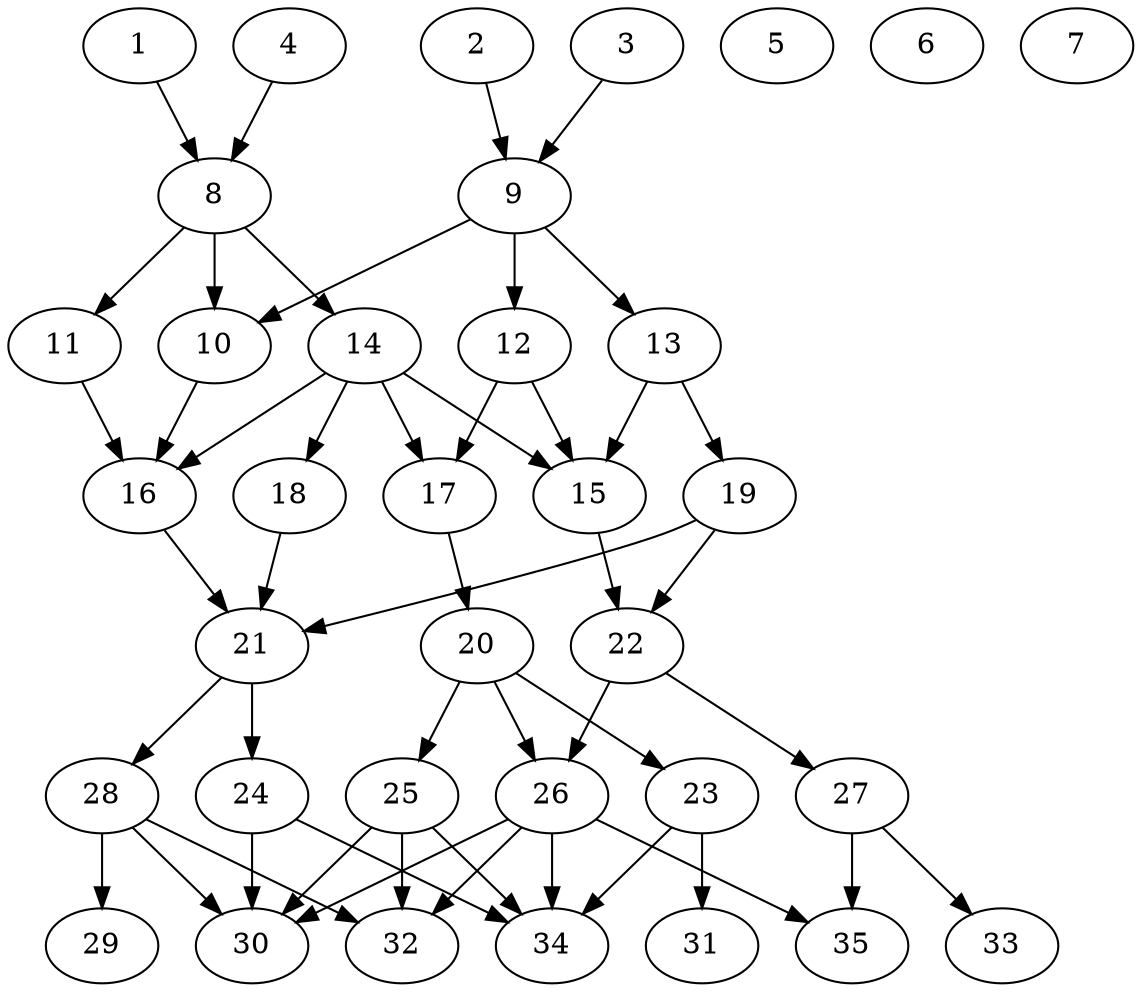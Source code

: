 // DAG automatically generated by daggen at Tue Aug  6 16:28:02 2019
// ./daggen --dot -n 35 --ccr 0.4 --fat 0.5 --regular 0.5 --density 0.6 --mindata 5242880 --maxdata 52428800 
digraph G {
  1 [size="71513600", alpha="0.14", expect_size="28605440"] 
  1 -> 8 [size ="28605440"]
  2 [size="94464000", alpha="0.13", expect_size="37785600"] 
  2 -> 9 [size ="37785600"]
  3 [size="72768000", alpha="0.06", expect_size="29107200"] 
  3 -> 9 [size ="29107200"]
  4 [size="124083200", alpha="0.17", expect_size="49633280"] 
  4 -> 8 [size ="49633280"]
  5 [size="68200960", alpha="0.06", expect_size="27280384"] 
  6 [size="58378240", alpha="0.03", expect_size="23351296"] 
  7 [size="107701760", alpha="0.15", expect_size="43080704"] 
  8 [size="14899200", alpha="0.12", expect_size="5959680"] 
  8 -> 10 [size ="5959680"]
  8 -> 11 [size ="5959680"]
  8 -> 14 [size ="5959680"]
  9 [size="129067520", alpha="0.03", expect_size="51627008"] 
  9 -> 10 [size ="51627008"]
  9 -> 12 [size ="51627008"]
  9 -> 13 [size ="51627008"]
  10 [size="85158400", alpha="0.18", expect_size="34063360"] 
  10 -> 16 [size ="34063360"]
  11 [size="75064320", alpha="0.18", expect_size="30025728"] 
  11 -> 16 [size ="30025728"]
  12 [size="37081600", alpha="0.12", expect_size="14832640"] 
  12 -> 15 [size ="14832640"]
  12 -> 17 [size ="14832640"]
  13 [size="114165760", alpha="0.00", expect_size="45666304"] 
  13 -> 15 [size ="45666304"]
  13 -> 19 [size ="45666304"]
  14 [size="31800320", alpha="0.10", expect_size="12720128"] 
  14 -> 15 [size ="12720128"]
  14 -> 16 [size ="12720128"]
  14 -> 17 [size ="12720128"]
  14 -> 18 [size ="12720128"]
  15 [size="16616960", alpha="0.19", expect_size="6646784"] 
  15 -> 22 [size ="6646784"]
  16 [size="50350080", alpha="0.13", expect_size="20140032"] 
  16 -> 21 [size ="20140032"]
  17 [size="68938240", alpha="0.19", expect_size="27575296"] 
  17 -> 20 [size ="27575296"]
  18 [size="37798400", alpha="0.10", expect_size="15119360"] 
  18 -> 21 [size ="15119360"]
  19 [size="107914240", alpha="0.02", expect_size="43165696"] 
  19 -> 21 [size ="43165696"]
  19 -> 22 [size ="43165696"]
  20 [size="124812800", alpha="0.19", expect_size="49925120"] 
  20 -> 23 [size ="49925120"]
  20 -> 25 [size ="49925120"]
  20 -> 26 [size ="49925120"]
  21 [size="115210240", alpha="0.05", expect_size="46084096"] 
  21 -> 24 [size ="46084096"]
  21 -> 28 [size ="46084096"]
  22 [size="103866880", alpha="0.05", expect_size="41546752"] 
  22 -> 26 [size ="41546752"]
  22 -> 27 [size ="41546752"]
  23 [size="56783360", alpha="0.15", expect_size="22713344"] 
  23 -> 31 [size ="22713344"]
  23 -> 34 [size ="22713344"]
  24 [size="58526720", alpha="0.04", expect_size="23410688"] 
  24 -> 30 [size ="23410688"]
  24 -> 34 [size ="23410688"]
  25 [size="120061440", alpha="0.03", expect_size="48024576"] 
  25 -> 30 [size ="48024576"]
  25 -> 32 [size ="48024576"]
  25 -> 34 [size ="48024576"]
  26 [size="116979200", alpha="0.09", expect_size="46791680"] 
  26 -> 30 [size ="46791680"]
  26 -> 32 [size ="46791680"]
  26 -> 34 [size ="46791680"]
  26 -> 35 [size ="46791680"]
  27 [size="73646080", alpha="0.11", expect_size="29458432"] 
  27 -> 33 [size ="29458432"]
  27 -> 35 [size ="29458432"]
  28 [size="68410880", alpha="0.13", expect_size="27364352"] 
  28 -> 29 [size ="27364352"]
  28 -> 30 [size ="27364352"]
  28 -> 32 [size ="27364352"]
  29 [size="125905920", alpha="0.15", expect_size="50362368"] 
  30 [size="21931520", alpha="0.09", expect_size="8772608"] 
  31 [size="14533120", alpha="0.14", expect_size="5813248"] 
  32 [size="44147200", alpha="0.03", expect_size="17658880"] 
  33 [size="74170880", alpha="0.09", expect_size="29668352"] 
  34 [size="46302720", alpha="0.18", expect_size="18521088"] 
  35 [size="71516160", alpha="0.08", expect_size="28606464"] 
}
